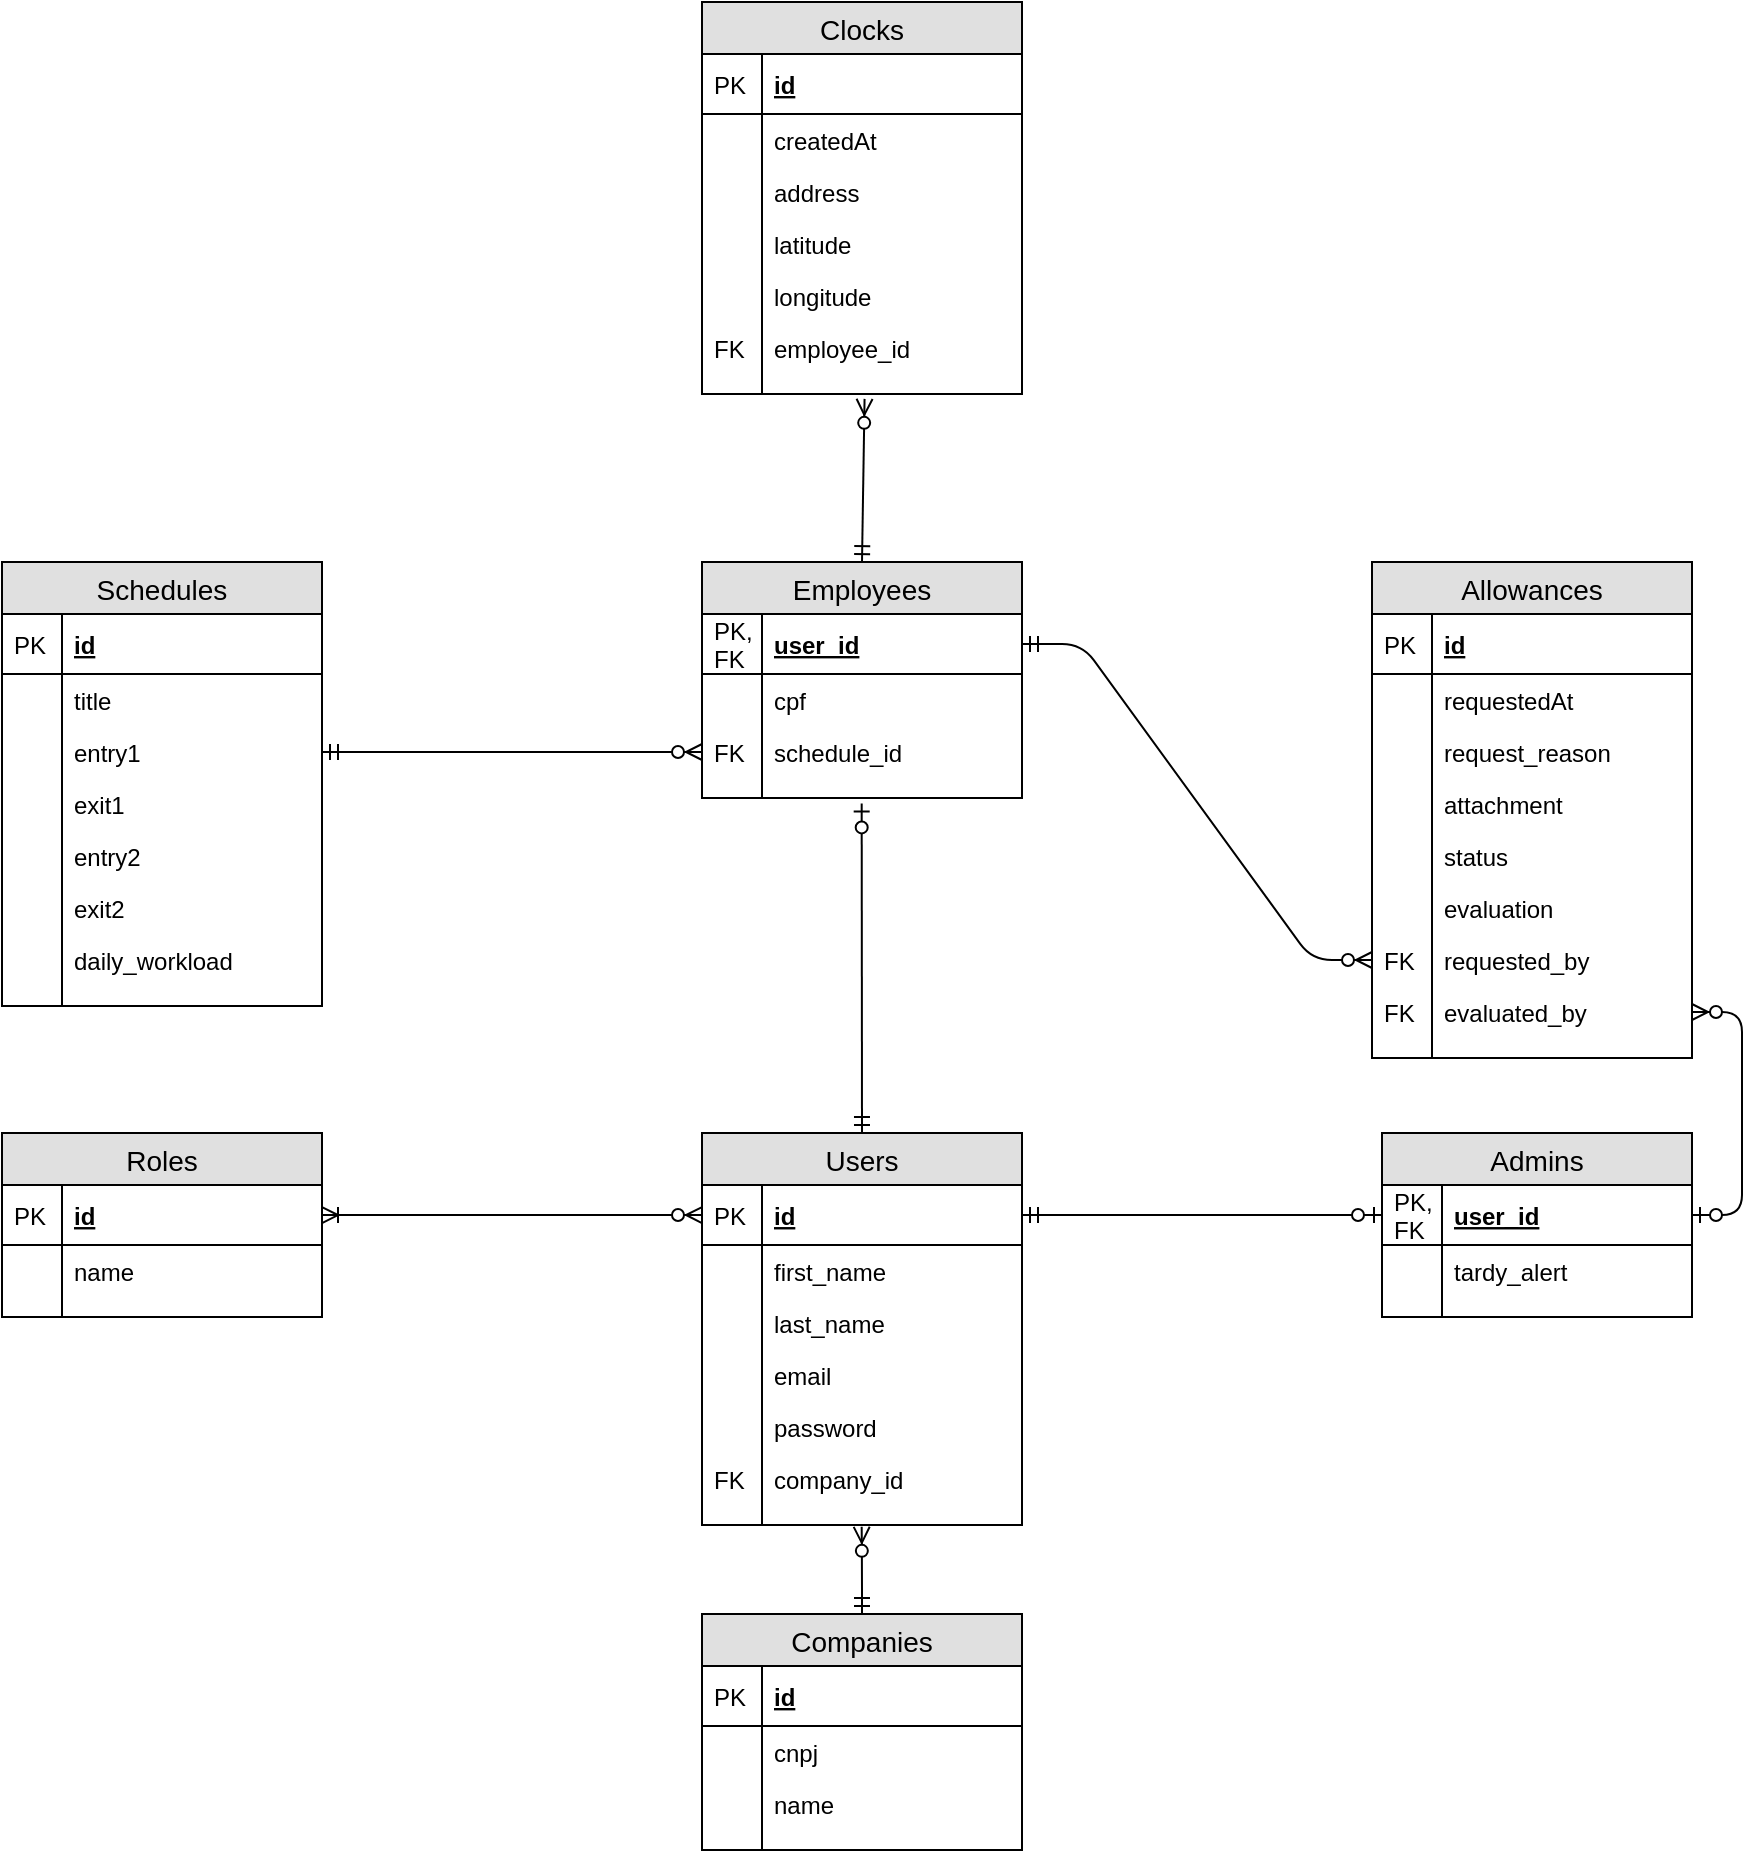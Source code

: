 <mxfile version="12.6.6" type="device"><diagram id="Rcir0i_ChPvxlNBHFRxb" name="Page-1"><mxGraphModel dx="2433" dy="1763" grid="1" gridSize="10" guides="1" tooltips="1" connect="1" arrows="1" fold="1" page="1" pageScale="1" pageWidth="850" pageHeight="1100" math="0" shadow="0"><root><mxCell id="0"/><mxCell id="1" parent="0"/><mxCell id="x4ea2hlDBQteq0pDXglq-1" value="Employees" style="swimlane;fontStyle=0;childLayout=stackLayout;horizontal=1;startSize=26;fillColor=#e0e0e0;horizontalStack=0;resizeParent=1;resizeParentMax=0;resizeLast=0;collapsible=1;marginBottom=0;swimlaneFillColor=#ffffff;align=center;fontSize=14;" parent="1" vertex="1"><mxGeometry x="320" y="162" width="160" height="118" as="geometry"><mxRectangle x="320" y="190" width="150" height="26" as="alternateBounds"/></mxGeometry></mxCell><mxCell id="x4ea2hlDBQteq0pDXglq-2" value="user_id" style="shape=partialRectangle;top=0;left=0;right=0;bottom=1;align=left;verticalAlign=middle;fillColor=none;spacingLeft=34;spacingRight=4;overflow=hidden;rotatable=0;points=[[0,0.5],[1,0.5]];portConstraint=eastwest;dropTarget=0;fontStyle=5;fontSize=12;" parent="x4ea2hlDBQteq0pDXglq-1" vertex="1"><mxGeometry y="26" width="160" height="30" as="geometry"/></mxCell><mxCell id="x4ea2hlDBQteq0pDXglq-3" value="PK,&#xA; FK" style="shape=partialRectangle;top=0;left=0;bottom=0;fillColor=none;align=left;verticalAlign=middle;spacingLeft=4;spacingRight=4;overflow=hidden;rotatable=0;points=[];portConstraint=eastwest;part=1;fontSize=12;" parent="x4ea2hlDBQteq0pDXglq-2" vertex="1" connectable="0"><mxGeometry width="30" height="30" as="geometry"/></mxCell><mxCell id="x4ea2hlDBQteq0pDXglq-4" value="cpf" style="shape=partialRectangle;top=0;left=0;right=0;bottom=0;align=left;verticalAlign=top;fillColor=none;spacingLeft=34;spacingRight=4;overflow=hidden;rotatable=0;points=[[0,0.5],[1,0.5]];portConstraint=eastwest;dropTarget=0;fontSize=12;" parent="x4ea2hlDBQteq0pDXglq-1" vertex="1"><mxGeometry y="56" width="160" height="26" as="geometry"/></mxCell><mxCell id="x4ea2hlDBQteq0pDXglq-5" value="" style="shape=partialRectangle;top=0;left=0;bottom=0;fillColor=none;align=left;verticalAlign=top;spacingLeft=4;spacingRight=4;overflow=hidden;rotatable=0;points=[];portConstraint=eastwest;part=1;fontSize=12;" parent="x4ea2hlDBQteq0pDXglq-4" vertex="1" connectable="0"><mxGeometry width="30" height="26" as="geometry"/></mxCell><mxCell id="x4ea2hlDBQteq0pDXglq-93" value="schedule_id" style="shape=partialRectangle;top=0;left=0;right=0;bottom=0;align=left;verticalAlign=top;fillColor=none;spacingLeft=34;spacingRight=4;overflow=hidden;rotatable=0;points=[[0,0.5],[1,0.5]];portConstraint=eastwest;dropTarget=0;fontSize=12;" parent="x4ea2hlDBQteq0pDXglq-1" vertex="1"><mxGeometry y="82" width="160" height="26" as="geometry"/></mxCell><mxCell id="x4ea2hlDBQteq0pDXglq-94" value="FK" style="shape=partialRectangle;top=0;left=0;bottom=0;fillColor=none;align=left;verticalAlign=top;spacingLeft=4;spacingRight=4;overflow=hidden;rotatable=0;points=[];portConstraint=eastwest;part=1;fontSize=12;" parent="x4ea2hlDBQteq0pDXglq-93" vertex="1" connectable="0"><mxGeometry width="30" height="26" as="geometry"/></mxCell><mxCell id="x4ea2hlDBQteq0pDXglq-10" value="" style="shape=partialRectangle;top=0;left=0;right=0;bottom=0;align=left;verticalAlign=top;fillColor=none;spacingLeft=34;spacingRight=4;overflow=hidden;rotatable=0;points=[[0,0.5],[1,0.5]];portConstraint=eastwest;dropTarget=0;fontSize=12;" parent="x4ea2hlDBQteq0pDXglq-1" vertex="1"><mxGeometry y="108" width="160" height="10" as="geometry"/></mxCell><mxCell id="x4ea2hlDBQteq0pDXglq-11" value="" style="shape=partialRectangle;top=0;left=0;bottom=0;fillColor=none;align=left;verticalAlign=top;spacingLeft=4;spacingRight=4;overflow=hidden;rotatable=0;points=[];portConstraint=eastwest;part=1;fontSize=12;" parent="x4ea2hlDBQteq0pDXglq-10" vertex="1" connectable="0"><mxGeometry width="30" height="10" as="geometry"/></mxCell><mxCell id="x4ea2hlDBQteq0pDXglq-23" value="Companies" style="swimlane;fontStyle=0;childLayout=stackLayout;horizontal=1;startSize=26;fillColor=#e0e0e0;horizontalStack=0;resizeParent=1;resizeParentMax=0;resizeLast=0;collapsible=1;marginBottom=0;swimlaneFillColor=#ffffff;align=center;fontSize=14;" parent="1" vertex="1"><mxGeometry x="320" y="688" width="160" height="118" as="geometry"><mxRectangle x="50" y="190" width="150" height="26" as="alternateBounds"/></mxGeometry></mxCell><mxCell id="x4ea2hlDBQteq0pDXglq-24" value="id" style="shape=partialRectangle;top=0;left=0;right=0;bottom=1;align=left;verticalAlign=middle;fillColor=none;spacingLeft=34;spacingRight=4;overflow=hidden;rotatable=0;points=[[0,0.5],[1,0.5]];portConstraint=eastwest;dropTarget=0;fontStyle=5;fontSize=12;" parent="x4ea2hlDBQteq0pDXglq-23" vertex="1"><mxGeometry y="26" width="160" height="30" as="geometry"/></mxCell><mxCell id="x4ea2hlDBQteq0pDXglq-25" value="PK" style="shape=partialRectangle;top=0;left=0;bottom=0;fillColor=none;align=left;verticalAlign=middle;spacingLeft=4;spacingRight=4;overflow=hidden;rotatable=0;points=[];portConstraint=eastwest;part=1;fontSize=12;" parent="x4ea2hlDBQteq0pDXglq-24" vertex="1" connectable="0"><mxGeometry width="30" height="30" as="geometry"/></mxCell><mxCell id="x4ea2hlDBQteq0pDXglq-26" value="cnpj" style="shape=partialRectangle;top=0;left=0;right=0;bottom=0;align=left;verticalAlign=top;fillColor=none;spacingLeft=34;spacingRight=4;overflow=hidden;rotatable=0;points=[[0,0.5],[1,0.5]];portConstraint=eastwest;dropTarget=0;fontSize=12;" parent="x4ea2hlDBQteq0pDXglq-23" vertex="1"><mxGeometry y="56" width="160" height="26" as="geometry"/></mxCell><mxCell id="x4ea2hlDBQteq0pDXglq-27" value="" style="shape=partialRectangle;top=0;left=0;bottom=0;fillColor=none;align=left;verticalAlign=top;spacingLeft=4;spacingRight=4;overflow=hidden;rotatable=0;points=[];portConstraint=eastwest;part=1;fontSize=12;" parent="x4ea2hlDBQteq0pDXglq-26" vertex="1" connectable="0"><mxGeometry width="30" height="26" as="geometry"/></mxCell><mxCell id="x4ea2hlDBQteq0pDXglq-28" value="name" style="shape=partialRectangle;top=0;left=0;right=0;bottom=0;align=left;verticalAlign=top;fillColor=none;spacingLeft=34;spacingRight=4;overflow=hidden;rotatable=0;points=[[0,0.5],[1,0.5]];portConstraint=eastwest;dropTarget=0;fontSize=12;" parent="x4ea2hlDBQteq0pDXglq-23" vertex="1"><mxGeometry y="82" width="160" height="26" as="geometry"/></mxCell><mxCell id="x4ea2hlDBQteq0pDXglq-29" value="" style="shape=partialRectangle;top=0;left=0;bottom=0;fillColor=none;align=left;verticalAlign=top;spacingLeft=4;spacingRight=4;overflow=hidden;rotatable=0;points=[];portConstraint=eastwest;part=1;fontSize=12;" parent="x4ea2hlDBQteq0pDXglq-28" vertex="1" connectable="0"><mxGeometry width="30" height="26" as="geometry"/></mxCell><mxCell id="x4ea2hlDBQteq0pDXglq-32" value="" style="shape=partialRectangle;top=0;left=0;right=0;bottom=0;align=left;verticalAlign=top;fillColor=none;spacingLeft=34;spacingRight=4;overflow=hidden;rotatable=0;points=[[0,0.5],[1,0.5]];portConstraint=eastwest;dropTarget=0;fontSize=12;" parent="x4ea2hlDBQteq0pDXglq-23" vertex="1"><mxGeometry y="108" width="160" height="10" as="geometry"/></mxCell><mxCell id="x4ea2hlDBQteq0pDXglq-33" value="" style="shape=partialRectangle;top=0;left=0;bottom=0;fillColor=none;align=left;verticalAlign=top;spacingLeft=4;spacingRight=4;overflow=hidden;rotatable=0;points=[];portConstraint=eastwest;part=1;fontSize=12;" parent="x4ea2hlDBQteq0pDXglq-32" vertex="1" connectable="0"><mxGeometry width="30" height="10" as="geometry"/></mxCell><mxCell id="x4ea2hlDBQteq0pDXglq-34" value="Allowances" style="swimlane;fontStyle=0;childLayout=stackLayout;horizontal=1;startSize=26;fillColor=#e0e0e0;horizontalStack=0;resizeParent=1;resizeParentMax=0;resizeLast=0;collapsible=1;marginBottom=0;swimlaneFillColor=#ffffff;align=center;fontSize=14;" parent="1" vertex="1"><mxGeometry x="655" y="162" width="160" height="248" as="geometry"><mxRectangle x="630" y="190" width="150" height="26" as="alternateBounds"/></mxGeometry></mxCell><mxCell id="x4ea2hlDBQteq0pDXglq-35" value="id" style="shape=partialRectangle;top=0;left=0;right=0;bottom=1;align=left;verticalAlign=middle;fillColor=none;spacingLeft=34;spacingRight=4;overflow=hidden;rotatable=0;points=[[0,0.5],[1,0.5]];portConstraint=eastwest;dropTarget=0;fontStyle=5;fontSize=12;" parent="x4ea2hlDBQteq0pDXglq-34" vertex="1"><mxGeometry y="26" width="160" height="30" as="geometry"/></mxCell><mxCell id="x4ea2hlDBQteq0pDXglq-36" value="PK" style="shape=partialRectangle;top=0;left=0;bottom=0;fillColor=none;align=left;verticalAlign=middle;spacingLeft=4;spacingRight=4;overflow=hidden;rotatable=0;points=[];portConstraint=eastwest;part=1;fontSize=12;" parent="x4ea2hlDBQteq0pDXglq-35" vertex="1" connectable="0"><mxGeometry width="30" height="30" as="geometry"/></mxCell><mxCell id="x4ea2hlDBQteq0pDXglq-116" value="requestedAt" style="shape=partialRectangle;top=0;left=0;right=0;bottom=0;align=left;verticalAlign=top;fillColor=none;spacingLeft=34;spacingRight=4;overflow=hidden;rotatable=0;points=[[0,0.5],[1,0.5]];portConstraint=eastwest;dropTarget=0;fontSize=12;" parent="x4ea2hlDBQteq0pDXglq-34" vertex="1"><mxGeometry y="56" width="160" height="26" as="geometry"/></mxCell><mxCell id="x4ea2hlDBQteq0pDXglq-117" value="" style="shape=partialRectangle;top=0;left=0;bottom=0;fillColor=none;align=left;verticalAlign=top;spacingLeft=4;spacingRight=4;overflow=hidden;rotatable=0;points=[];portConstraint=eastwest;part=1;fontSize=12;" parent="x4ea2hlDBQteq0pDXglq-116" vertex="1" connectable="0"><mxGeometry width="30" height="26" as="geometry"/></mxCell><mxCell id="x4ea2hlDBQteq0pDXglq-114" value="request_reason" style="shape=partialRectangle;top=0;left=0;right=0;bottom=0;align=left;verticalAlign=top;fillColor=none;spacingLeft=34;spacingRight=4;overflow=hidden;rotatable=0;points=[[0,0.5],[1,0.5]];portConstraint=eastwest;dropTarget=0;fontSize=12;" parent="x4ea2hlDBQteq0pDXglq-34" vertex="1"><mxGeometry y="82" width="160" height="26" as="geometry"/></mxCell><mxCell id="x4ea2hlDBQteq0pDXglq-115" value="" style="shape=partialRectangle;top=0;left=0;bottom=0;fillColor=none;align=left;verticalAlign=top;spacingLeft=4;spacingRight=4;overflow=hidden;rotatable=0;points=[];portConstraint=eastwest;part=1;fontSize=12;" parent="x4ea2hlDBQteq0pDXglq-114" vertex="1" connectable="0"><mxGeometry width="30" height="26" as="geometry"/></mxCell><mxCell id="x4ea2hlDBQteq0pDXglq-118" value="attachment" style="shape=partialRectangle;top=0;left=0;right=0;bottom=0;align=left;verticalAlign=top;fillColor=none;spacingLeft=34;spacingRight=4;overflow=hidden;rotatable=0;points=[[0,0.5],[1,0.5]];portConstraint=eastwest;dropTarget=0;fontSize=12;" parent="x4ea2hlDBQteq0pDXglq-34" vertex="1"><mxGeometry y="108" width="160" height="26" as="geometry"/></mxCell><mxCell id="x4ea2hlDBQteq0pDXglq-119" value="" style="shape=partialRectangle;top=0;left=0;bottom=0;fillColor=none;align=left;verticalAlign=top;spacingLeft=4;spacingRight=4;overflow=hidden;rotatable=0;points=[];portConstraint=eastwest;part=1;fontSize=12;" parent="x4ea2hlDBQteq0pDXglq-118" vertex="1" connectable="0"><mxGeometry width="30" height="26" as="geometry"/></mxCell><mxCell id="x4ea2hlDBQteq0pDXglq-37" value="status" style="shape=partialRectangle;top=0;left=0;right=0;bottom=0;align=left;verticalAlign=top;fillColor=none;spacingLeft=34;spacingRight=4;overflow=hidden;rotatable=0;points=[[0,0.5],[1,0.5]];portConstraint=eastwest;dropTarget=0;fontSize=12;" parent="x4ea2hlDBQteq0pDXglq-34" vertex="1"><mxGeometry y="134" width="160" height="26" as="geometry"/></mxCell><mxCell id="x4ea2hlDBQteq0pDXglq-38" value="" style="shape=partialRectangle;top=0;left=0;bottom=0;fillColor=none;align=left;verticalAlign=top;spacingLeft=4;spacingRight=4;overflow=hidden;rotatable=0;points=[];portConstraint=eastwest;part=1;fontSize=12;" parent="x4ea2hlDBQteq0pDXglq-37" vertex="1" connectable="0"><mxGeometry width="30" height="26" as="geometry"/></mxCell><mxCell id="x4ea2hlDBQteq0pDXglq-112" value="evaluation" style="shape=partialRectangle;top=0;left=0;right=0;bottom=0;align=left;verticalAlign=top;fillColor=none;spacingLeft=34;spacingRight=4;overflow=hidden;rotatable=0;points=[[0,0.5],[1,0.5]];portConstraint=eastwest;dropTarget=0;fontSize=12;" parent="x4ea2hlDBQteq0pDXglq-34" vertex="1"><mxGeometry y="160" width="160" height="26" as="geometry"/></mxCell><mxCell id="x4ea2hlDBQteq0pDXglq-113" value="" style="shape=partialRectangle;top=0;left=0;bottom=0;fillColor=none;align=left;verticalAlign=top;spacingLeft=4;spacingRight=4;overflow=hidden;rotatable=0;points=[];portConstraint=eastwest;part=1;fontSize=12;" parent="x4ea2hlDBQteq0pDXglq-112" vertex="1" connectable="0"><mxGeometry width="30" height="26" as="geometry"/></mxCell><mxCell id="x4ea2hlDBQteq0pDXglq-39" value="requested_by" style="shape=partialRectangle;top=0;left=0;right=0;bottom=0;align=left;verticalAlign=top;fillColor=none;spacingLeft=34;spacingRight=4;overflow=hidden;rotatable=0;points=[[0,0.5],[1,0.5]];portConstraint=eastwest;dropTarget=0;fontSize=12;" parent="x4ea2hlDBQteq0pDXglq-34" vertex="1"><mxGeometry y="186" width="160" height="26" as="geometry"/></mxCell><mxCell id="x4ea2hlDBQteq0pDXglq-40" value="FK" style="shape=partialRectangle;top=0;left=0;bottom=0;fillColor=none;align=left;verticalAlign=top;spacingLeft=4;spacingRight=4;overflow=hidden;rotatable=0;points=[];portConstraint=eastwest;part=1;fontSize=12;" parent="x4ea2hlDBQteq0pDXglq-39" vertex="1" connectable="0"><mxGeometry width="30" height="26" as="geometry"/></mxCell><mxCell id="x4ea2hlDBQteq0pDXglq-41" value="evaluated_by" style="shape=partialRectangle;top=0;left=0;right=0;bottom=0;align=left;verticalAlign=top;fillColor=none;spacingLeft=34;spacingRight=4;overflow=hidden;rotatable=0;points=[[0,0.5],[1,0.5]];portConstraint=eastwest;dropTarget=0;fontSize=12;" parent="x4ea2hlDBQteq0pDXglq-34" vertex="1"><mxGeometry y="212" width="160" height="26" as="geometry"/></mxCell><mxCell id="x4ea2hlDBQteq0pDXglq-42" value="FK" style="shape=partialRectangle;top=0;left=0;bottom=0;fillColor=none;align=left;verticalAlign=top;spacingLeft=4;spacingRight=4;overflow=hidden;rotatable=0;points=[];portConstraint=eastwest;part=1;fontSize=12;" parent="x4ea2hlDBQteq0pDXglq-41" vertex="1" connectable="0"><mxGeometry width="30" height="26" as="geometry"/></mxCell><mxCell id="x4ea2hlDBQteq0pDXglq-43" value="" style="shape=partialRectangle;top=0;left=0;right=0;bottom=0;align=left;verticalAlign=top;fillColor=none;spacingLeft=34;spacingRight=4;overflow=hidden;rotatable=0;points=[[0,0.5],[1,0.5]];portConstraint=eastwest;dropTarget=0;fontSize=12;" parent="x4ea2hlDBQteq0pDXglq-34" vertex="1"><mxGeometry y="238" width="160" height="10" as="geometry"/></mxCell><mxCell id="x4ea2hlDBQteq0pDXglq-44" value="" style="shape=partialRectangle;top=0;left=0;bottom=0;fillColor=none;align=left;verticalAlign=top;spacingLeft=4;spacingRight=4;overflow=hidden;rotatable=0;points=[];portConstraint=eastwest;part=1;fontSize=12;" parent="x4ea2hlDBQteq0pDXglq-43" vertex="1" connectable="0"><mxGeometry width="30" height="10" as="geometry"/></mxCell><mxCell id="x4ea2hlDBQteq0pDXglq-45" value="Admins" style="swimlane;fontStyle=0;childLayout=stackLayout;horizontal=1;startSize=26;fillColor=#e0e0e0;horizontalStack=0;resizeParent=1;resizeParentMax=0;resizeLast=0;collapsible=1;marginBottom=0;swimlaneFillColor=#ffffff;align=center;fontSize=14;" parent="1" vertex="1"><mxGeometry x="660" y="447.53" width="155" height="92" as="geometry"><mxRectangle x="590" y="470" width="150" height="26" as="alternateBounds"/></mxGeometry></mxCell><mxCell id="x4ea2hlDBQteq0pDXglq-46" value="user_id" style="shape=partialRectangle;top=0;left=0;right=0;bottom=1;align=left;verticalAlign=middle;fillColor=none;spacingLeft=34;spacingRight=4;overflow=hidden;rotatable=0;points=[[0,0.5],[1,0.5]];portConstraint=eastwest;dropTarget=0;fontStyle=5;fontSize=12;" parent="x4ea2hlDBQteq0pDXglq-45" vertex="1"><mxGeometry y="26" width="155" height="30" as="geometry"/></mxCell><mxCell id="x4ea2hlDBQteq0pDXglq-47" value="PK,&#xA; FK&#xA;" style="shape=partialRectangle;top=0;left=0;bottom=0;fillColor=none;align=left;verticalAlign=middle;spacingLeft=4;spacingRight=4;overflow=hidden;rotatable=0;points=[];portConstraint=eastwest;part=1;fontSize=12;" parent="x4ea2hlDBQteq0pDXglq-46" vertex="1" connectable="0"><mxGeometry width="30" height="30" as="geometry"/></mxCell><mxCell id="x4ea2hlDBQteq0pDXglq-52" value="tardy_alert" style="shape=partialRectangle;top=0;left=0;right=0;bottom=0;align=left;verticalAlign=top;fillColor=none;spacingLeft=34;spacingRight=4;overflow=hidden;rotatable=0;points=[[0,0.5],[1,0.5]];portConstraint=eastwest;dropTarget=0;fontSize=12;" parent="x4ea2hlDBQteq0pDXglq-45" vertex="1"><mxGeometry y="56" width="155" height="26" as="geometry"/></mxCell><mxCell id="x4ea2hlDBQteq0pDXglq-53" value="" style="shape=partialRectangle;top=0;left=0;bottom=0;fillColor=none;align=left;verticalAlign=top;spacingLeft=4;spacingRight=4;overflow=hidden;rotatable=0;points=[];portConstraint=eastwest;part=1;fontSize=12;" parent="x4ea2hlDBQteq0pDXglq-52" vertex="1" connectable="0"><mxGeometry width="30" height="26" as="geometry"/></mxCell><mxCell id="x4ea2hlDBQteq0pDXglq-54" value="" style="shape=partialRectangle;top=0;left=0;right=0;bottom=0;align=left;verticalAlign=top;fillColor=none;spacingLeft=34;spacingRight=4;overflow=hidden;rotatable=0;points=[[0,0.5],[1,0.5]];portConstraint=eastwest;dropTarget=0;fontSize=12;" parent="x4ea2hlDBQteq0pDXglq-45" vertex="1"><mxGeometry y="82" width="155" height="10" as="geometry"/></mxCell><mxCell id="x4ea2hlDBQteq0pDXglq-55" value="" style="shape=partialRectangle;top=0;left=0;bottom=0;fillColor=none;align=left;verticalAlign=top;spacingLeft=4;spacingRight=4;overflow=hidden;rotatable=0;points=[];portConstraint=eastwest;part=1;fontSize=12;" parent="x4ea2hlDBQteq0pDXglq-54" vertex="1" connectable="0"><mxGeometry width="30" height="10" as="geometry"/></mxCell><mxCell id="x4ea2hlDBQteq0pDXglq-56" value="Schedules" style="swimlane;fontStyle=0;childLayout=stackLayout;horizontal=1;startSize=26;fillColor=#e0e0e0;horizontalStack=0;resizeParent=1;resizeParentMax=0;resizeLast=0;collapsible=1;marginBottom=0;swimlaneFillColor=#ffffff;align=center;fontSize=14;" parent="1" vertex="1"><mxGeometry x="-30" y="162" width="160" height="222" as="geometry"><mxRectangle x="150" y="460" width="150" height="26" as="alternateBounds"/></mxGeometry></mxCell><mxCell id="x4ea2hlDBQteq0pDXglq-57" value="id" style="shape=partialRectangle;top=0;left=0;right=0;bottom=1;align=left;verticalAlign=middle;fillColor=none;spacingLeft=34;spacingRight=4;overflow=hidden;rotatable=0;points=[[0,0.5],[1,0.5]];portConstraint=eastwest;dropTarget=0;fontStyle=5;fontSize=12;" parent="x4ea2hlDBQteq0pDXglq-56" vertex="1"><mxGeometry y="26" width="160" height="30" as="geometry"/></mxCell><mxCell id="x4ea2hlDBQteq0pDXglq-58" value="PK" style="shape=partialRectangle;top=0;left=0;bottom=0;fillColor=none;align=left;verticalAlign=middle;spacingLeft=4;spacingRight=4;overflow=hidden;rotatable=0;points=[];portConstraint=eastwest;part=1;fontSize=12;" parent="x4ea2hlDBQteq0pDXglq-57" vertex="1" connectable="0"><mxGeometry width="30" height="30" as="geometry"/></mxCell><mxCell id="x4ea2hlDBQteq0pDXglq-59" value="title" style="shape=partialRectangle;top=0;left=0;right=0;bottom=0;align=left;verticalAlign=top;fillColor=none;spacingLeft=34;spacingRight=4;overflow=hidden;rotatable=0;points=[[0,0.5],[1,0.5]];portConstraint=eastwest;dropTarget=0;fontSize=12;" parent="x4ea2hlDBQteq0pDXglq-56" vertex="1"><mxGeometry y="56" width="160" height="26" as="geometry"/></mxCell><mxCell id="x4ea2hlDBQteq0pDXglq-60" value="" style="shape=partialRectangle;top=0;left=0;bottom=0;fillColor=none;align=left;verticalAlign=top;spacingLeft=4;spacingRight=4;overflow=hidden;rotatable=0;points=[];portConstraint=eastwest;part=1;fontSize=12;" parent="x4ea2hlDBQteq0pDXglq-59" vertex="1" connectable="0"><mxGeometry width="30" height="26" as="geometry"/></mxCell><mxCell id="x4ea2hlDBQteq0pDXglq-61" value="entry1" style="shape=partialRectangle;top=0;left=0;right=0;bottom=0;align=left;verticalAlign=top;fillColor=none;spacingLeft=34;spacingRight=4;overflow=hidden;rotatable=0;points=[[0,0.5],[1,0.5]];portConstraint=eastwest;dropTarget=0;fontSize=12;" parent="x4ea2hlDBQteq0pDXglq-56" vertex="1"><mxGeometry y="82" width="160" height="26" as="geometry"/></mxCell><mxCell id="x4ea2hlDBQteq0pDXglq-62" value="" style="shape=partialRectangle;top=0;left=0;bottom=0;fillColor=none;align=left;verticalAlign=top;spacingLeft=4;spacingRight=4;overflow=hidden;rotatable=0;points=[];portConstraint=eastwest;part=1;fontSize=12;" parent="x4ea2hlDBQteq0pDXglq-61" vertex="1" connectable="0"><mxGeometry width="30" height="26" as="geometry"/></mxCell><mxCell id="x4ea2hlDBQteq0pDXglq-63" value="exit1" style="shape=partialRectangle;top=0;left=0;right=0;bottom=0;align=left;verticalAlign=top;fillColor=none;spacingLeft=34;spacingRight=4;overflow=hidden;rotatable=0;points=[[0,0.5],[1,0.5]];portConstraint=eastwest;dropTarget=0;fontSize=12;" parent="x4ea2hlDBQteq0pDXglq-56" vertex="1"><mxGeometry y="108" width="160" height="26" as="geometry"/></mxCell><mxCell id="x4ea2hlDBQteq0pDXglq-64" value="" style="shape=partialRectangle;top=0;left=0;bottom=0;fillColor=none;align=left;verticalAlign=top;spacingLeft=4;spacingRight=4;overflow=hidden;rotatable=0;points=[];portConstraint=eastwest;part=1;fontSize=12;" parent="x4ea2hlDBQteq0pDXglq-63" vertex="1" connectable="0"><mxGeometry width="30" height="26" as="geometry"/></mxCell><mxCell id="x4ea2hlDBQteq0pDXglq-104" value="entry2" style="shape=partialRectangle;top=0;left=0;right=0;bottom=0;align=left;verticalAlign=top;fillColor=none;spacingLeft=34;spacingRight=4;overflow=hidden;rotatable=0;points=[[0,0.5],[1,0.5]];portConstraint=eastwest;dropTarget=0;fontSize=12;" parent="x4ea2hlDBQteq0pDXglq-56" vertex="1"><mxGeometry y="134" width="160" height="26" as="geometry"/></mxCell><mxCell id="x4ea2hlDBQteq0pDXglq-105" value="" style="shape=partialRectangle;top=0;left=0;bottom=0;fillColor=none;align=left;verticalAlign=top;spacingLeft=4;spacingRight=4;overflow=hidden;rotatable=0;points=[];portConstraint=eastwest;part=1;fontSize=12;" parent="x4ea2hlDBQteq0pDXglq-104" vertex="1" connectable="0"><mxGeometry width="30" height="26" as="geometry"/></mxCell><mxCell id="x4ea2hlDBQteq0pDXglq-106" value="exit2" style="shape=partialRectangle;top=0;left=0;right=0;bottom=0;align=left;verticalAlign=top;fillColor=none;spacingLeft=34;spacingRight=4;overflow=hidden;rotatable=0;points=[[0,0.5],[1,0.5]];portConstraint=eastwest;dropTarget=0;fontSize=12;" parent="x4ea2hlDBQteq0pDXglq-56" vertex="1"><mxGeometry y="160" width="160" height="26" as="geometry"/></mxCell><mxCell id="x4ea2hlDBQteq0pDXglq-107" value="" style="shape=partialRectangle;top=0;left=0;bottom=0;fillColor=none;align=left;verticalAlign=top;spacingLeft=4;spacingRight=4;overflow=hidden;rotatable=0;points=[];portConstraint=eastwest;part=1;fontSize=12;" parent="x4ea2hlDBQteq0pDXglq-106" vertex="1" connectable="0"><mxGeometry width="30" height="26" as="geometry"/></mxCell><mxCell id="x4ea2hlDBQteq0pDXglq-108" value="daily_workload" style="shape=partialRectangle;top=0;left=0;right=0;bottom=0;align=left;verticalAlign=top;fillColor=none;spacingLeft=34;spacingRight=4;overflow=hidden;rotatable=0;points=[[0,0.5],[1,0.5]];portConstraint=eastwest;dropTarget=0;fontSize=12;" parent="x4ea2hlDBQteq0pDXglq-56" vertex="1"><mxGeometry y="186" width="160" height="26" as="geometry"/></mxCell><mxCell id="x4ea2hlDBQteq0pDXglq-109" value="" style="shape=partialRectangle;top=0;left=0;bottom=0;fillColor=none;align=left;verticalAlign=top;spacingLeft=4;spacingRight=4;overflow=hidden;rotatable=0;points=[];portConstraint=eastwest;part=1;fontSize=12;" parent="x4ea2hlDBQteq0pDXglq-108" vertex="1" connectable="0"><mxGeometry width="30" height="26" as="geometry"/></mxCell><mxCell id="x4ea2hlDBQteq0pDXglq-65" value="" style="shape=partialRectangle;top=0;left=0;right=0;bottom=0;align=left;verticalAlign=top;fillColor=none;spacingLeft=34;spacingRight=4;overflow=hidden;rotatable=0;points=[[0,0.5],[1,0.5]];portConstraint=eastwest;dropTarget=0;fontSize=12;" parent="x4ea2hlDBQteq0pDXglq-56" vertex="1"><mxGeometry y="212" width="160" height="10" as="geometry"/></mxCell><mxCell id="x4ea2hlDBQteq0pDXglq-66" value="" style="shape=partialRectangle;top=0;left=0;bottom=0;fillColor=none;align=left;verticalAlign=top;spacingLeft=4;spacingRight=4;overflow=hidden;rotatable=0;points=[];portConstraint=eastwest;part=1;fontSize=12;" parent="x4ea2hlDBQteq0pDXglq-65" vertex="1" connectable="0"><mxGeometry width="30" height="10" as="geometry"/></mxCell><mxCell id="x4ea2hlDBQteq0pDXglq-67" value="Clocks" style="swimlane;fontStyle=0;childLayout=stackLayout;horizontal=1;startSize=26;fillColor=#e0e0e0;horizontalStack=0;resizeParent=1;resizeParentMax=0;resizeLast=0;collapsible=1;marginBottom=0;swimlaneFillColor=#ffffff;align=center;fontSize=14;" parent="1" vertex="1"><mxGeometry x="320" y="-118" width="160" height="196" as="geometry"><mxRectangle x="320" y="20" width="150" height="26" as="alternateBounds"/></mxGeometry></mxCell><mxCell id="x4ea2hlDBQteq0pDXglq-68" value="id" style="shape=partialRectangle;top=0;left=0;right=0;bottom=1;align=left;verticalAlign=middle;fillColor=none;spacingLeft=34;spacingRight=4;overflow=hidden;rotatable=0;points=[[0,0.5],[1,0.5]];portConstraint=eastwest;dropTarget=0;fontStyle=5;fontSize=12;" parent="x4ea2hlDBQteq0pDXglq-67" vertex="1"><mxGeometry y="26" width="160" height="30" as="geometry"/></mxCell><mxCell id="x4ea2hlDBQteq0pDXglq-69" value="PK" style="shape=partialRectangle;top=0;left=0;bottom=0;fillColor=none;align=left;verticalAlign=middle;spacingLeft=4;spacingRight=4;overflow=hidden;rotatable=0;points=[];portConstraint=eastwest;part=1;fontSize=12;" parent="x4ea2hlDBQteq0pDXglq-68" vertex="1" connectable="0"><mxGeometry width="30" height="30" as="geometry"/></mxCell><mxCell id="x4ea2hlDBQteq0pDXglq-70" value="createdAt" style="shape=partialRectangle;top=0;left=0;right=0;bottom=0;align=left;verticalAlign=top;fillColor=none;spacingLeft=34;spacingRight=4;overflow=hidden;rotatable=0;points=[[0,0.5],[1,0.5]];portConstraint=eastwest;dropTarget=0;fontSize=12;" parent="x4ea2hlDBQteq0pDXglq-67" vertex="1"><mxGeometry y="56" width="160" height="26" as="geometry"/></mxCell><mxCell id="x4ea2hlDBQteq0pDXglq-71" value="" style="shape=partialRectangle;top=0;left=0;bottom=0;fillColor=none;align=left;verticalAlign=top;spacingLeft=4;spacingRight=4;overflow=hidden;rotatable=0;points=[];portConstraint=eastwest;part=1;fontSize=12;" parent="x4ea2hlDBQteq0pDXglq-70" vertex="1" connectable="0"><mxGeometry width="30" height="26" as="geometry"/></mxCell><mxCell id="x4ea2hlDBQteq0pDXglq-72" value="address" style="shape=partialRectangle;top=0;left=0;right=0;bottom=0;align=left;verticalAlign=top;fillColor=none;spacingLeft=34;spacingRight=4;overflow=hidden;rotatable=0;points=[[0,0.5],[1,0.5]];portConstraint=eastwest;dropTarget=0;fontSize=12;" parent="x4ea2hlDBQteq0pDXglq-67" vertex="1"><mxGeometry y="82" width="160" height="26" as="geometry"/></mxCell><mxCell id="x4ea2hlDBQteq0pDXglq-73" value="" style="shape=partialRectangle;top=0;left=0;bottom=0;fillColor=none;align=left;verticalAlign=top;spacingLeft=4;spacingRight=4;overflow=hidden;rotatable=0;points=[];portConstraint=eastwest;part=1;fontSize=12;" parent="x4ea2hlDBQteq0pDXglq-72" vertex="1" connectable="0"><mxGeometry width="30" height="26" as="geometry"/></mxCell><mxCell id="x4ea2hlDBQteq0pDXglq-100" value="latitude" style="shape=partialRectangle;top=0;left=0;right=0;bottom=0;align=left;verticalAlign=top;fillColor=none;spacingLeft=34;spacingRight=4;overflow=hidden;rotatable=0;points=[[0,0.5],[1,0.5]];portConstraint=eastwest;dropTarget=0;fontSize=12;" parent="x4ea2hlDBQteq0pDXglq-67" vertex="1"><mxGeometry y="108" width="160" height="26" as="geometry"/></mxCell><mxCell id="x4ea2hlDBQteq0pDXglq-101" value="" style="shape=partialRectangle;top=0;left=0;bottom=0;fillColor=none;align=left;verticalAlign=top;spacingLeft=4;spacingRight=4;overflow=hidden;rotatable=0;points=[];portConstraint=eastwest;part=1;fontSize=12;" parent="x4ea2hlDBQteq0pDXglq-100" vertex="1" connectable="0"><mxGeometry width="30" height="26" as="geometry"/></mxCell><mxCell id="x4ea2hlDBQteq0pDXglq-102" value="longitude" style="shape=partialRectangle;top=0;left=0;right=0;bottom=0;align=left;verticalAlign=top;fillColor=none;spacingLeft=34;spacingRight=4;overflow=hidden;rotatable=0;points=[[0,0.5],[1,0.5]];portConstraint=eastwest;dropTarget=0;fontSize=12;" parent="x4ea2hlDBQteq0pDXglq-67" vertex="1"><mxGeometry y="134" width="160" height="26" as="geometry"/></mxCell><mxCell id="x4ea2hlDBQteq0pDXglq-103" value="" style="shape=partialRectangle;top=0;left=0;bottom=0;fillColor=none;align=left;verticalAlign=top;spacingLeft=4;spacingRight=4;overflow=hidden;rotatable=0;points=[];portConstraint=eastwest;part=1;fontSize=12;" parent="x4ea2hlDBQteq0pDXglq-102" vertex="1" connectable="0"><mxGeometry width="30" height="26" as="geometry"/></mxCell><mxCell id="x4ea2hlDBQteq0pDXglq-74" value="employee_id" style="shape=partialRectangle;top=0;left=0;right=0;bottom=0;align=left;verticalAlign=top;fillColor=none;spacingLeft=34;spacingRight=4;overflow=hidden;rotatable=0;points=[[0,0.5],[1,0.5]];portConstraint=eastwest;dropTarget=0;fontSize=12;" parent="x4ea2hlDBQteq0pDXglq-67" vertex="1"><mxGeometry y="160" width="160" height="26" as="geometry"/></mxCell><mxCell id="x4ea2hlDBQteq0pDXglq-75" value="FK" style="shape=partialRectangle;top=0;left=0;bottom=0;fillColor=none;align=left;verticalAlign=top;spacingLeft=4;spacingRight=4;overflow=hidden;rotatable=0;points=[];portConstraint=eastwest;part=1;fontSize=12;" parent="x4ea2hlDBQteq0pDXglq-74" vertex="1" connectable="0"><mxGeometry width="30" height="26" as="geometry"/></mxCell><mxCell id="x4ea2hlDBQteq0pDXglq-76" value="" style="shape=partialRectangle;top=0;left=0;right=0;bottom=0;align=left;verticalAlign=top;fillColor=none;spacingLeft=34;spacingRight=4;overflow=hidden;rotatable=0;points=[[0,0.5],[1,0.5]];portConstraint=eastwest;dropTarget=0;fontSize=12;" parent="x4ea2hlDBQteq0pDXglq-67" vertex="1"><mxGeometry y="186" width="160" height="10" as="geometry"/></mxCell><mxCell id="x4ea2hlDBQteq0pDXglq-77" value="" style="shape=partialRectangle;top=0;left=0;bottom=0;fillColor=none;align=left;verticalAlign=top;spacingLeft=4;spacingRight=4;overflow=hidden;rotatable=0;points=[];portConstraint=eastwest;part=1;fontSize=12;" parent="x4ea2hlDBQteq0pDXglq-76" vertex="1" connectable="0"><mxGeometry width="30" height="10" as="geometry"/></mxCell><mxCell id="x4ea2hlDBQteq0pDXglq-95" value="" style="edgeStyle=entityRelationEdgeStyle;fontSize=12;html=1;endArrow=ERzeroToOne;startArrow=ERmandOne;entryX=0;entryY=0.5;entryDx=0;entryDy=0;exitX=1;exitY=0.5;exitDx=0;exitDy=0;" parent="1" source="v9aOkGJZEtQyoTXrNqSh-14" target="x4ea2hlDBQteq0pDXglq-46" edge="1"><mxGeometry width="100" height="100" relative="1" as="geometry"><mxPoint x="480" y="217" as="sourcePoint"/><mxPoint x="480" y="487" as="targetPoint"/></mxGeometry></mxCell><mxCell id="x4ea2hlDBQteq0pDXglq-96" value="" style="edgeStyle=entityRelationEdgeStyle;fontSize=12;html=1;endArrow=ERzeroToMany;startArrow=ERmandOne;exitX=1;exitY=0.5;exitDx=0;exitDy=0;entryX=0;entryY=0.5;entryDx=0;entryDy=0;" parent="1" source="x4ea2hlDBQteq0pDXglq-61" target="x4ea2hlDBQteq0pDXglq-93" edge="1"><mxGeometry width="100" height="100" relative="1" as="geometry"><mxPoint x="50" y="730" as="sourcePoint"/><mxPoint x="150" y="630" as="targetPoint"/></mxGeometry></mxCell><mxCell id="x4ea2hlDBQteq0pDXglq-97" value="" style="edgeStyle=entityRelationEdgeStyle;fontSize=12;html=1;endArrow=ERzeroToMany;startArrow=ERmandOne;exitX=1;exitY=0.5;exitDx=0;exitDy=0;entryX=0;entryY=0.5;entryDx=0;entryDy=0;" parent="1" source="x4ea2hlDBQteq0pDXglq-2" target="x4ea2hlDBQteq0pDXglq-39" edge="1"><mxGeometry width="100" height="100" relative="1" as="geometry"><mxPoint x="389.86" y="588" as="sourcePoint"/><mxPoint x="459.86" y="476" as="targetPoint"/></mxGeometry></mxCell><mxCell id="x4ea2hlDBQteq0pDXglq-98" value="" style="fontSize=12;html=1;endArrow=ERzeroToMany;startArrow=ERzeroToOne;exitX=1;exitY=0.5;exitDx=0;exitDy=0;entryX=1;entryY=0.5;entryDx=0;entryDy=0;edgeStyle=orthogonalEdgeStyle;startFill=1;" parent="1" source="x4ea2hlDBQteq0pDXglq-46" target="x4ea2hlDBQteq0pDXglq-41" edge="1"><mxGeometry width="100" height="100" relative="1" as="geometry"><mxPoint x="710.0" y="397.72" as="sourcePoint"/><mxPoint x="858.72" y="460.0" as="targetPoint"/><Array as="points"><mxPoint x="840" y="489"/><mxPoint x="840" y="387"/></Array></mxGeometry></mxCell><mxCell id="v9aOkGJZEtQyoTXrNqSh-13" value="Users" style="swimlane;fontStyle=0;childLayout=stackLayout;horizontal=1;startSize=26;fillColor=#e0e0e0;horizontalStack=0;resizeParent=1;resizeParentMax=0;resizeLast=0;collapsible=1;marginBottom=0;swimlaneFillColor=#ffffff;align=center;fontSize=14;" parent="1" vertex="1"><mxGeometry x="320" y="447.53" width="160" height="196" as="geometry"><mxRectangle x="320" y="190" width="150" height="26" as="alternateBounds"/></mxGeometry></mxCell><mxCell id="v9aOkGJZEtQyoTXrNqSh-14" value="id" style="shape=partialRectangle;top=0;left=0;right=0;bottom=1;align=left;verticalAlign=middle;fillColor=none;spacingLeft=34;spacingRight=4;overflow=hidden;rotatable=0;points=[[0,0.5],[1,0.5]];portConstraint=eastwest;dropTarget=0;fontStyle=5;fontSize=12;" parent="v9aOkGJZEtQyoTXrNqSh-13" vertex="1"><mxGeometry y="26" width="160" height="30" as="geometry"/></mxCell><mxCell id="v9aOkGJZEtQyoTXrNqSh-15" value="PK" style="shape=partialRectangle;top=0;left=0;bottom=0;fillColor=none;align=left;verticalAlign=middle;spacingLeft=4;spacingRight=4;overflow=hidden;rotatable=0;points=[];portConstraint=eastwest;part=1;fontSize=12;" parent="v9aOkGJZEtQyoTXrNqSh-14" vertex="1" connectable="0"><mxGeometry width="30" height="30" as="geometry"/></mxCell><mxCell id="v9aOkGJZEtQyoTXrNqSh-18" value="first_name" style="shape=partialRectangle;top=0;left=0;right=0;bottom=0;align=left;verticalAlign=top;fillColor=none;spacingLeft=34;spacingRight=4;overflow=hidden;rotatable=0;points=[[0,0.5],[1,0.5]];portConstraint=eastwest;dropTarget=0;fontSize=12;" parent="v9aOkGJZEtQyoTXrNqSh-13" vertex="1"><mxGeometry y="56" width="160" height="26" as="geometry"/></mxCell><mxCell id="v9aOkGJZEtQyoTXrNqSh-19" value="" style="shape=partialRectangle;top=0;left=0;bottom=0;fillColor=none;align=left;verticalAlign=top;spacingLeft=4;spacingRight=4;overflow=hidden;rotatable=0;points=[];portConstraint=eastwest;part=1;fontSize=12;" parent="v9aOkGJZEtQyoTXrNqSh-18" vertex="1" connectable="0"><mxGeometry width="30" height="26" as="geometry"/></mxCell><mxCell id="wiGALaVbKhSZljMVlEuy-11" value="last_name" style="shape=partialRectangle;top=0;left=0;right=0;bottom=0;align=left;verticalAlign=top;fillColor=none;spacingLeft=34;spacingRight=4;overflow=hidden;rotatable=0;points=[[0,0.5],[1,0.5]];portConstraint=eastwest;dropTarget=0;fontSize=12;" vertex="1" parent="v9aOkGJZEtQyoTXrNqSh-13"><mxGeometry y="82" width="160" height="26" as="geometry"/></mxCell><mxCell id="wiGALaVbKhSZljMVlEuy-12" value="" style="shape=partialRectangle;top=0;left=0;bottom=0;fillColor=none;align=left;verticalAlign=top;spacingLeft=4;spacingRight=4;overflow=hidden;rotatable=0;points=[];portConstraint=eastwest;part=1;fontSize=12;" vertex="1" connectable="0" parent="wiGALaVbKhSZljMVlEuy-11"><mxGeometry width="30" height="26" as="geometry"/></mxCell><mxCell id="v9aOkGJZEtQyoTXrNqSh-20" value="email" style="shape=partialRectangle;top=0;left=0;right=0;bottom=0;align=left;verticalAlign=top;fillColor=none;spacingLeft=34;spacingRight=4;overflow=hidden;rotatable=0;points=[[0,0.5],[1,0.5]];portConstraint=eastwest;dropTarget=0;fontSize=12;" parent="v9aOkGJZEtQyoTXrNqSh-13" vertex="1"><mxGeometry y="108" width="160" height="26" as="geometry"/></mxCell><mxCell id="v9aOkGJZEtQyoTXrNqSh-21" value="" style="shape=partialRectangle;top=0;left=0;bottom=0;fillColor=none;align=left;verticalAlign=top;spacingLeft=4;spacingRight=4;overflow=hidden;rotatable=0;points=[];portConstraint=eastwest;part=1;fontSize=12;" parent="v9aOkGJZEtQyoTXrNqSh-20" vertex="1" connectable="0"><mxGeometry width="30" height="26" as="geometry"/></mxCell><mxCell id="v9aOkGJZEtQyoTXrNqSh-22" value="password" style="shape=partialRectangle;top=0;left=0;right=0;bottom=0;align=left;verticalAlign=top;fillColor=none;spacingLeft=34;spacingRight=4;overflow=hidden;rotatable=0;points=[[0,0.5],[1,0.5]];portConstraint=eastwest;dropTarget=0;fontSize=12;" parent="v9aOkGJZEtQyoTXrNqSh-13" vertex="1"><mxGeometry y="134" width="160" height="26" as="geometry"/></mxCell><mxCell id="v9aOkGJZEtQyoTXrNqSh-23" value="" style="shape=partialRectangle;top=0;left=0;bottom=0;fillColor=none;align=left;verticalAlign=top;spacingLeft=4;spacingRight=4;overflow=hidden;rotatable=0;points=[];portConstraint=eastwest;part=1;fontSize=12;" parent="v9aOkGJZEtQyoTXrNqSh-22" vertex="1" connectable="0"><mxGeometry width="30" height="26" as="geometry"/></mxCell><mxCell id="wiGALaVbKhSZljMVlEuy-4" value="company_id" style="shape=partialRectangle;top=0;left=0;right=0;bottom=0;align=left;verticalAlign=top;fillColor=none;spacingLeft=34;spacingRight=4;overflow=hidden;rotatable=0;points=[[0,0.5],[1,0.5]];portConstraint=eastwest;dropTarget=0;fontSize=12;" vertex="1" parent="v9aOkGJZEtQyoTXrNqSh-13"><mxGeometry y="160" width="160" height="26" as="geometry"/></mxCell><mxCell id="wiGALaVbKhSZljMVlEuy-5" value="FK" style="shape=partialRectangle;top=0;left=0;bottom=0;fillColor=none;align=left;verticalAlign=top;spacingLeft=4;spacingRight=4;overflow=hidden;rotatable=0;points=[];portConstraint=eastwest;part=1;fontSize=12;" vertex="1" connectable="0" parent="wiGALaVbKhSZljMVlEuy-4"><mxGeometry width="30" height="26" as="geometry"/></mxCell><mxCell id="v9aOkGJZEtQyoTXrNqSh-28" value="" style="shape=partialRectangle;top=0;left=0;right=0;bottom=0;align=left;verticalAlign=top;fillColor=none;spacingLeft=34;spacingRight=4;overflow=hidden;rotatable=0;points=[[0,0.5],[1,0.5]];portConstraint=eastwest;dropTarget=0;fontSize=12;" parent="v9aOkGJZEtQyoTXrNqSh-13" vertex="1"><mxGeometry y="186" width="160" height="10" as="geometry"/></mxCell><mxCell id="v9aOkGJZEtQyoTXrNqSh-29" value="" style="shape=partialRectangle;top=0;left=0;bottom=0;fillColor=none;align=left;verticalAlign=top;spacingLeft=4;spacingRight=4;overflow=hidden;rotatable=0;points=[];portConstraint=eastwest;part=1;fontSize=12;" parent="v9aOkGJZEtQyoTXrNqSh-28" vertex="1" connectable="0"><mxGeometry width="30" height="10" as="geometry"/></mxCell><mxCell id="v9aOkGJZEtQyoTXrNqSh-30" value="Roles" style="swimlane;fontStyle=0;childLayout=stackLayout;horizontal=1;startSize=26;fillColor=#e0e0e0;horizontalStack=0;resizeParent=1;resizeParentMax=0;resizeLast=0;collapsible=1;marginBottom=0;swimlaneFillColor=#ffffff;align=center;fontSize=14;" parent="1" vertex="1"><mxGeometry x="-30" y="447.53" width="160" height="92" as="geometry"><mxRectangle x="320" y="190" width="150" height="26" as="alternateBounds"/></mxGeometry></mxCell><mxCell id="v9aOkGJZEtQyoTXrNqSh-31" value="id" style="shape=partialRectangle;top=0;left=0;right=0;bottom=1;align=left;verticalAlign=middle;fillColor=none;spacingLeft=34;spacingRight=4;overflow=hidden;rotatable=0;points=[[0,0.5],[1,0.5]];portConstraint=eastwest;dropTarget=0;fontStyle=5;fontSize=12;" parent="v9aOkGJZEtQyoTXrNqSh-30" vertex="1"><mxGeometry y="26" width="160" height="30" as="geometry"/></mxCell><mxCell id="v9aOkGJZEtQyoTXrNqSh-32" value="PK" style="shape=partialRectangle;top=0;left=0;bottom=0;fillColor=none;align=left;verticalAlign=middle;spacingLeft=4;spacingRight=4;overflow=hidden;rotatable=0;points=[];portConstraint=eastwest;part=1;fontSize=12;" parent="v9aOkGJZEtQyoTXrNqSh-31" vertex="1" connectable="0"><mxGeometry width="30" height="30" as="geometry"/></mxCell><mxCell id="v9aOkGJZEtQyoTXrNqSh-33" value="name" style="shape=partialRectangle;top=0;left=0;right=0;bottom=0;align=left;verticalAlign=top;fillColor=none;spacingLeft=34;spacingRight=4;overflow=hidden;rotatable=0;points=[[0,0.5],[1,0.5]];portConstraint=eastwest;dropTarget=0;fontSize=12;" parent="v9aOkGJZEtQyoTXrNqSh-30" vertex="1"><mxGeometry y="56" width="160" height="26" as="geometry"/></mxCell><mxCell id="v9aOkGJZEtQyoTXrNqSh-34" value="" style="shape=partialRectangle;top=0;left=0;bottom=0;fillColor=none;align=left;verticalAlign=top;spacingLeft=4;spacingRight=4;overflow=hidden;rotatable=0;points=[];portConstraint=eastwest;part=1;fontSize=12;" parent="v9aOkGJZEtQyoTXrNqSh-33" vertex="1" connectable="0"><mxGeometry width="30" height="26" as="geometry"/></mxCell><mxCell id="v9aOkGJZEtQyoTXrNqSh-39" value="" style="shape=partialRectangle;top=0;left=0;right=0;bottom=0;align=left;verticalAlign=top;fillColor=none;spacingLeft=34;spacingRight=4;overflow=hidden;rotatable=0;points=[[0,0.5],[1,0.5]];portConstraint=eastwest;dropTarget=0;fontSize=12;" parent="v9aOkGJZEtQyoTXrNqSh-30" vertex="1"><mxGeometry y="82" width="160" height="10" as="geometry"/></mxCell><mxCell id="v9aOkGJZEtQyoTXrNqSh-40" value="" style="shape=partialRectangle;top=0;left=0;bottom=0;fillColor=none;align=left;verticalAlign=top;spacingLeft=4;spacingRight=4;overflow=hidden;rotatable=0;points=[];portConstraint=eastwest;part=1;fontSize=12;" parent="v9aOkGJZEtQyoTXrNqSh-39" vertex="1" connectable="0"><mxGeometry width="30" height="10" as="geometry"/></mxCell><mxCell id="v9aOkGJZEtQyoTXrNqSh-41" value="" style="edgeStyle=orthogonalEdgeStyle;fontSize=12;html=1;endArrow=ERoneToMany;startArrow=ERzeroToMany;exitX=0;exitY=0.5;exitDx=0;exitDy=0;entryX=1;entryY=0.5;entryDx=0;entryDy=0;" parent="1" source="v9aOkGJZEtQyoTXrNqSh-14" target="v9aOkGJZEtQyoTXrNqSh-31" edge="1"><mxGeometry width="100" height="100" relative="1" as="geometry"><mxPoint x="490" y="537" as="sourcePoint"/><mxPoint x="210" y="751" as="targetPoint"/><Array as="points"><mxPoint x="310" y="489"/><mxPoint x="310" y="489"/></Array></mxGeometry></mxCell><mxCell id="v9aOkGJZEtQyoTXrNqSh-49" value="" style="fontSize=12;html=1;endArrow=ERzeroToOne;startArrow=ERmandOne;entryX=0.499;entryY=1.271;entryDx=0;entryDy=0;exitX=0.5;exitY=0;exitDx=0;exitDy=0;entryPerimeter=0;" parent="1" source="v9aOkGJZEtQyoTXrNqSh-13" target="x4ea2hlDBQteq0pDXglq-10" edge="1"><mxGeometry width="100" height="100" relative="1" as="geometry"><mxPoint x="430.0" y="690" as="sourcePoint"/><mxPoint x="270.0" y="796" as="targetPoint"/></mxGeometry></mxCell><mxCell id="wiGALaVbKhSZljMVlEuy-6" value="" style="edgeStyle=orthogonalEdgeStyle;fontSize=12;html=1;endArrow=ERzeroToMany;startArrow=ERmandOne;exitX=0.5;exitY=0;exitDx=0;exitDy=0;entryX=0.499;entryY=1.09;entryDx=0;entryDy=0;entryPerimeter=0;" edge="1" parent="1" source="x4ea2hlDBQteq0pDXglq-23" target="v9aOkGJZEtQyoTXrNqSh-28"><mxGeometry width="100" height="100" relative="1" as="geometry"><mxPoint x="620.0" y="600.0" as="sourcePoint"/><mxPoint x="793.72" y="766.28" as="targetPoint"/></mxGeometry></mxCell><mxCell id="wiGALaVbKhSZljMVlEuy-7" value="" style="fontSize=12;html=1;endArrow=ERzeroToMany;startArrow=ERmandOne;exitX=0.5;exitY=0;exitDx=0;exitDy=0;entryX=0.508;entryY=1.243;entryDx=0;entryDy=0;entryPerimeter=0;" edge="1" parent="1" source="x4ea2hlDBQteq0pDXglq-1" target="x4ea2hlDBQteq0pDXglq-76"><mxGeometry width="100" height="100" relative="1" as="geometry"><mxPoint x="140" y="267.0" as="sourcePoint"/><mxPoint x="330" y="267.0" as="targetPoint"/></mxGeometry></mxCell></root></mxGraphModel></diagram></mxfile>